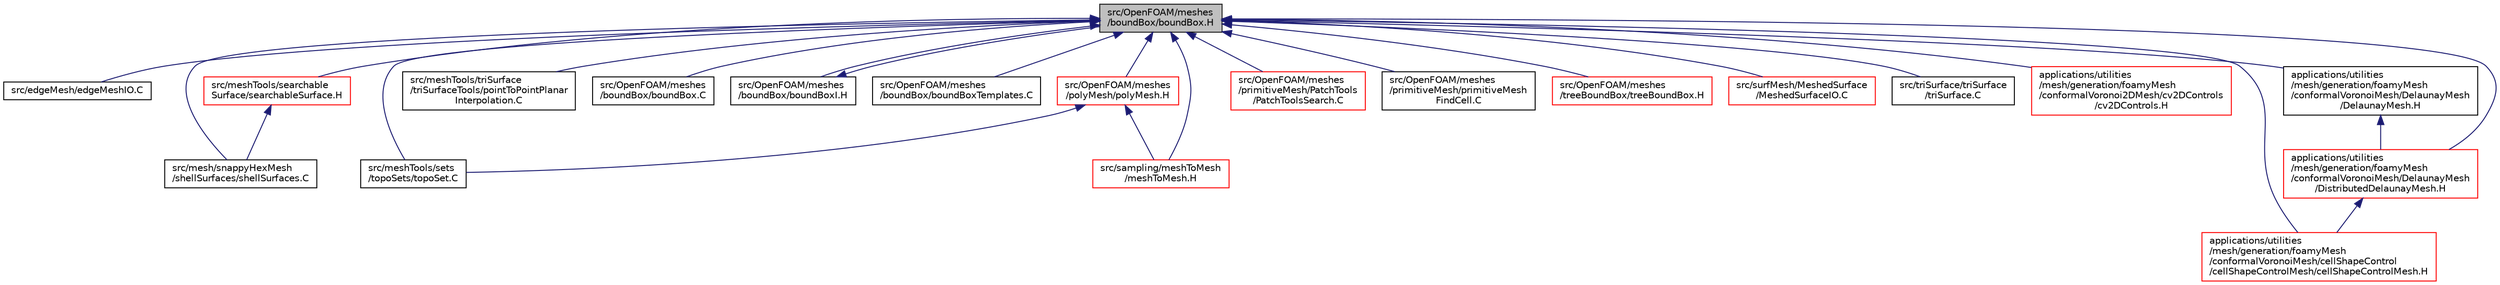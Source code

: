 digraph "src/OpenFOAM/meshes/boundBox/boundBox.H"
{
  bgcolor="transparent";
  edge [fontname="Helvetica",fontsize="10",labelfontname="Helvetica",labelfontsize="10"];
  node [fontname="Helvetica",fontsize="10",shape=record];
  Node1 [label="src/OpenFOAM/meshes\l/boundBox/boundBox.H",height=0.2,width=0.4,color="black", fillcolor="grey75", style="filled", fontcolor="black"];
  Node1 -> Node2 [dir="back",color="midnightblue",fontsize="10",style="solid",fontname="Helvetica"];
  Node2 [label="src/edgeMesh/edgeMeshIO.C",height=0.2,width=0.4,color="black",URL="$a04972.html"];
  Node1 -> Node3 [dir="back",color="midnightblue",fontsize="10",style="solid",fontname="Helvetica"];
  Node3 [label="src/mesh/snappyHexMesh\l/shellSurfaces/shellSurfaces.C",height=0.2,width=0.4,color="black",URL="$a07139.html"];
  Node1 -> Node4 [dir="back",color="midnightblue",fontsize="10",style="solid",fontname="Helvetica"];
  Node4 [label="src/meshTools/searchable\lSurface/searchableSurface.H",height=0.2,width=0.4,color="red",URL="$a07382.html"];
  Node4 -> Node3 [dir="back",color="midnightblue",fontsize="10",style="solid",fontname="Helvetica"];
  Node1 -> Node5 [dir="back",color="midnightblue",fontsize="10",style="solid",fontname="Helvetica"];
  Node5 [label="src/meshTools/sets\l/topoSets/topoSet.C",height=0.2,width=0.4,color="black",URL="$a07492.html"];
  Node1 -> Node6 [dir="back",color="midnightblue",fontsize="10",style="solid",fontname="Helvetica"];
  Node6 [label="src/meshTools/triSurface\l/triSurfaceTools/pointToPointPlanar\lInterpolation.C",height=0.2,width=0.4,color="black",URL="$a07527.html"];
  Node1 -> Node7 [dir="back",color="midnightblue",fontsize="10",style="solid",fontname="Helvetica"];
  Node7 [label="src/OpenFOAM/meshes\l/boundBox/boundBox.C",height=0.2,width=0.4,color="black",URL="$a08481.html"];
  Node1 -> Node8 [dir="back",color="midnightblue",fontsize="10",style="solid",fontname="Helvetica"];
  Node8 [label="src/OpenFOAM/meshes\l/boundBox/boundBoxI.H",height=0.2,width=0.4,color="black",URL="$a08483.html"];
  Node8 -> Node1 [dir="back",color="midnightblue",fontsize="10",style="solid",fontname="Helvetica"];
  Node1 -> Node9 [dir="back",color="midnightblue",fontsize="10",style="solid",fontname="Helvetica"];
  Node9 [label="src/OpenFOAM/meshes\l/boundBox/boundBoxTemplates.C",height=0.2,width=0.4,color="black",URL="$a08484.html"];
  Node1 -> Node10 [dir="back",color="midnightblue",fontsize="10",style="solid",fontname="Helvetica"];
  Node10 [label="src/OpenFOAM/meshes\l/polyMesh/polyMesh.H",height=0.2,width=0.4,color="red",URL="$a08657.html"];
  Node10 -> Node5 [dir="back",color="midnightblue",fontsize="10",style="solid",fontname="Helvetica"];
  Node10 -> Node11 [dir="back",color="midnightblue",fontsize="10",style="solid",fontname="Helvetica"];
  Node11 [label="src/sampling/meshToMesh\l/meshToMesh.H",height=0.2,width=0.4,color="red",URL="$a09656.html"];
  Node1 -> Node12 [dir="back",color="midnightblue",fontsize="10",style="solid",fontname="Helvetica"];
  Node12 [label="src/OpenFOAM/meshes\l/primitiveMesh/PatchTools\l/PatchToolsSearch.C",height=0.2,width=0.4,color="red",URL="$a08737.html",tooltip="Searching and marking zones of the patch. "];
  Node1 -> Node13 [dir="back",color="midnightblue",fontsize="10",style="solid",fontname="Helvetica"];
  Node13 [label="src/OpenFOAM/meshes\l/primitiveMesh/primitiveMesh\lFindCell.C",height=0.2,width=0.4,color="black",URL="$a08758.html"];
  Node1 -> Node14 [dir="back",color="midnightblue",fontsize="10",style="solid",fontname="Helvetica"];
  Node14 [label="src/OpenFOAM/meshes\l/treeBoundBox/treeBoundBox.H",height=0.2,width=0.4,color="red",URL="$a08823.html"];
  Node1 -> Node11 [dir="back",color="midnightblue",fontsize="10",style="solid",fontname="Helvetica"];
  Node1 -> Node15 [dir="back",color="midnightblue",fontsize="10",style="solid",fontname="Helvetica"];
  Node15 [label="src/surfMesh/MeshedSurface\l/MeshedSurfaceIO.C",height=0.2,width=0.4,color="red",URL="$a09834.html"];
  Node1 -> Node16 [dir="back",color="midnightblue",fontsize="10",style="solid",fontname="Helvetica"];
  Node16 [label="src/triSurface/triSurface\l/triSurface.C",height=0.2,width=0.4,color="black",URL="$a10521.html"];
  Node1 -> Node17 [dir="back",color="midnightblue",fontsize="10",style="solid",fontname="Helvetica"];
  Node17 [label="applications/utilities\l/mesh/generation/foamyMesh\l/conformalVoronoi2DMesh/cv2DControls\l/cv2DControls.H",height=0.2,width=0.4,color="red",URL="$a03994.html"];
  Node1 -> Node18 [dir="back",color="midnightblue",fontsize="10",style="solid",fontname="Helvetica"];
  Node18 [label="applications/utilities\l/mesh/generation/foamyMesh\l/conformalVoronoiMesh/cellShapeControl\l/cellShapeControlMesh/cellShapeControlMesh.H",height=0.2,width=0.4,color="red",URL="$a04006.html"];
  Node1 -> Node19 [dir="back",color="midnightblue",fontsize="10",style="solid",fontname="Helvetica"];
  Node19 [label="applications/utilities\l/mesh/generation/foamyMesh\l/conformalVoronoiMesh/DelaunayMesh\l/DelaunayMesh.H",height=0.2,width=0.4,color="black",URL="$a04085.html"];
  Node19 -> Node20 [dir="back",color="midnightblue",fontsize="10",style="solid",fontname="Helvetica"];
  Node20 [label="applications/utilities\l/mesh/generation/foamyMesh\l/conformalVoronoiMesh/DelaunayMesh\l/DistributedDelaunayMesh.H",height=0.2,width=0.4,color="red",URL="$a04089.html"];
  Node20 -> Node18 [dir="back",color="midnightblue",fontsize="10",style="solid",fontname="Helvetica"];
  Node1 -> Node20 [dir="back",color="midnightblue",fontsize="10",style="solid",fontname="Helvetica"];
}
